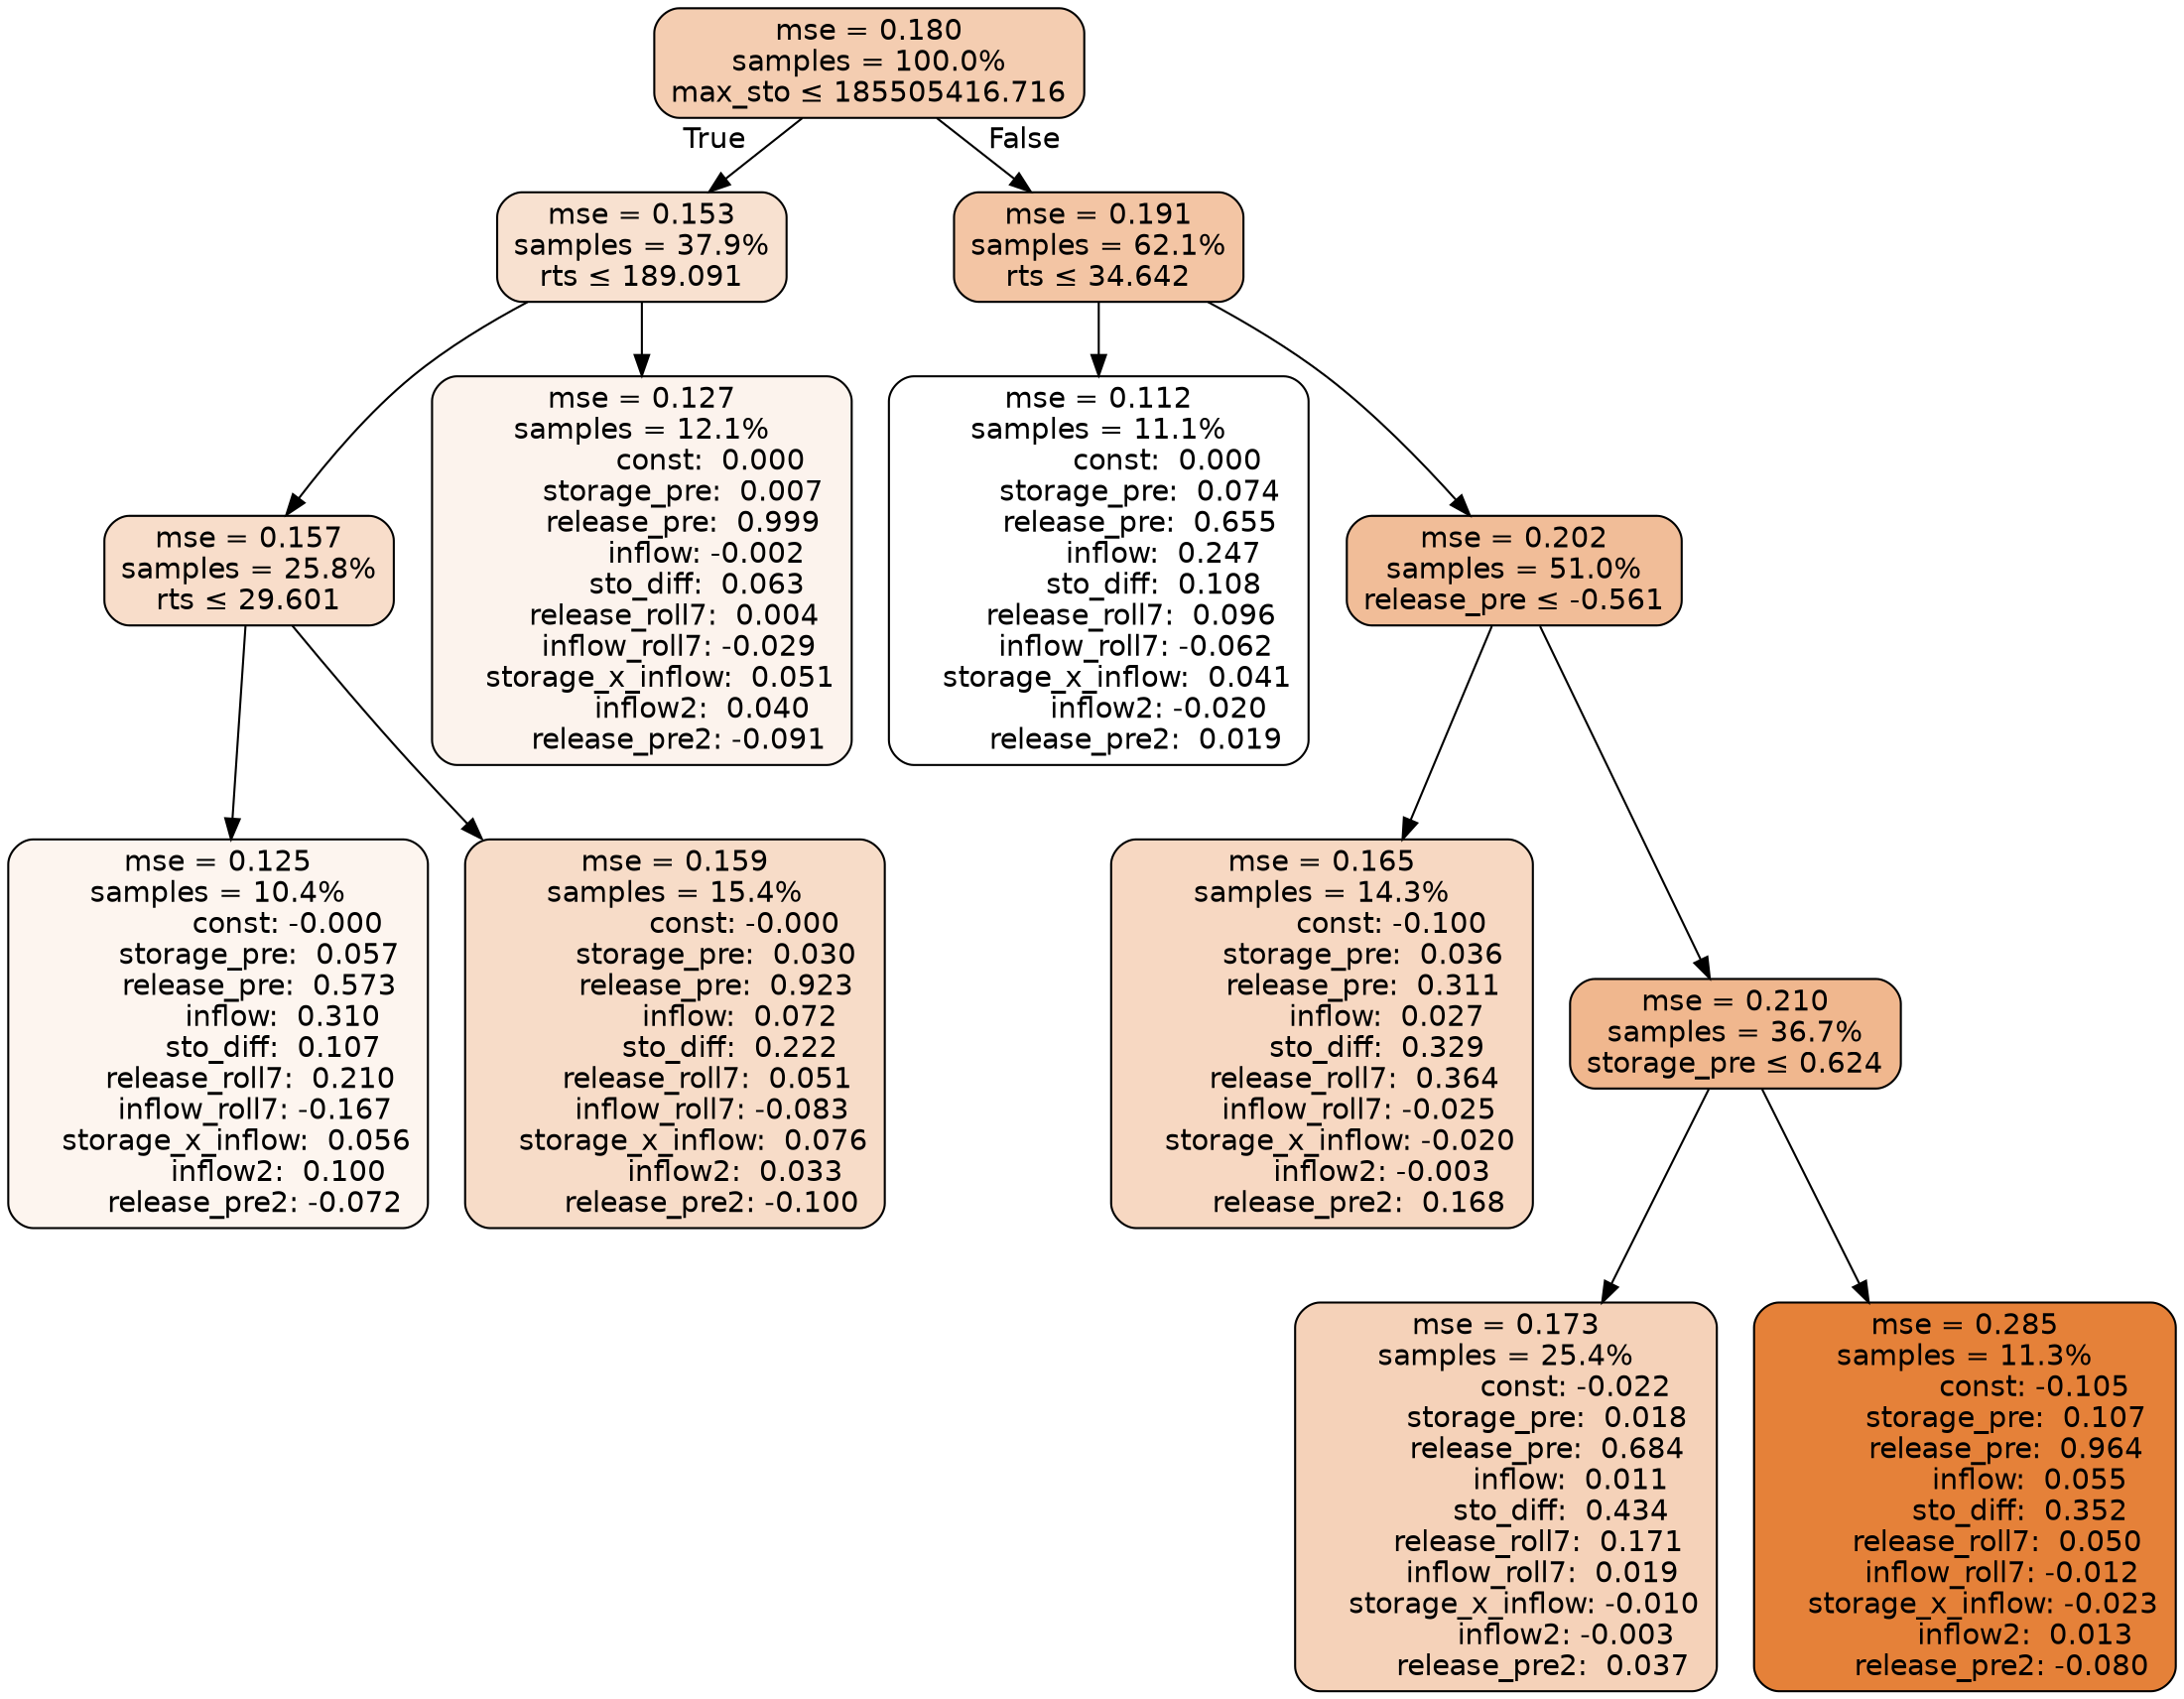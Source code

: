 digraph tree {
bgcolor="transparent"
node [shape=rectangle, style="filled, rounded", color="black", fontname=helvetica] ;
edge [fontname=helvetica] ;
	"0" [label="mse = 0.180
samples = 100.0%
max_sto &le; 185505416.716", fillcolor="#f4cdb1"]
	"1" [label="mse = 0.153
samples = 37.9%
rts &le; 189.091", fillcolor="#f8e1d0"]
	"2" [label="mse = 0.157
samples = 25.8%
rts &le; 29.601", fillcolor="#f8ddca"]
	"3" [label="mse = 0.125
samples = 10.4%
               const: -0.000
         storage_pre:  0.057
         release_pre:  0.573
              inflow:  0.310
            sto_diff:  0.107
       release_roll7:  0.210
        inflow_roll7: -0.167
    storage_x_inflow:  0.056
             inflow2:  0.100
        release_pre2: -0.072", fillcolor="#fdf5ef"]
	"4" [label="mse = 0.159
samples = 15.4%
               const: -0.000
         storage_pre:  0.030
         release_pre:  0.923
              inflow:  0.072
            sto_diff:  0.222
       release_roll7:  0.051
        inflow_roll7: -0.083
    storage_x_inflow:  0.076
             inflow2:  0.033
        release_pre2: -0.100", fillcolor="#f7dcc8"]
	"5" [label="mse = 0.127
samples = 12.1%
               const:  0.000
         storage_pre:  0.007
         release_pre:  0.999
              inflow: -0.002
            sto_diff:  0.063
       release_roll7:  0.004
        inflow_roll7: -0.029
    storage_x_inflow:  0.051
             inflow2:  0.040
        release_pre2: -0.091", fillcolor="#fcf3ed"]
	"6" [label="mse = 0.191
samples = 62.1%
rts &le; 34.642", fillcolor="#f3c5a4"]
	"7" [label="mse = 0.112
samples = 11.1%
               const:  0.000
         storage_pre:  0.074
         release_pre:  0.655
              inflow:  0.247
            sto_diff:  0.108
       release_roll7:  0.096
        inflow_roll7: -0.062
    storage_x_inflow:  0.041
             inflow2: -0.020
        release_pre2:  0.019", fillcolor="#ffffff"]
	"8" [label="mse = 0.202
samples = 51.0%
release_pre &le; -0.561", fillcolor="#f1bd98"]
	"9" [label="mse = 0.165
samples = 14.3%
               const: -0.100
         storage_pre:  0.036
         release_pre:  0.311
              inflow:  0.027
            sto_diff:  0.329
       release_roll7:  0.364
        inflow_roll7: -0.025
    storage_x_inflow: -0.020
             inflow2: -0.003
        release_pre2:  0.168", fillcolor="#f7d8c2"]
	"10" [label="mse = 0.210
samples = 36.7%
storage_pre &le; 0.624", fillcolor="#f0b78e"]
	"11" [label="mse = 0.173
samples = 25.4%
               const: -0.022
         storage_pre:  0.018
         release_pre:  0.684
              inflow:  0.011
            sto_diff:  0.434
       release_roll7:  0.171
        inflow_roll7:  0.019
    storage_x_inflow: -0.010
             inflow2: -0.003
        release_pre2:  0.037", fillcolor="#f5d2b9"]
	"12" [label="mse = 0.285
samples = 11.3%
               const: -0.105
         storage_pre:  0.107
         release_pre:  0.964
              inflow:  0.055
            sto_diff:  0.352
       release_roll7:  0.050
        inflow_roll7: -0.012
    storage_x_inflow: -0.023
             inflow2:  0.013
        release_pre2: -0.080", fillcolor="#e58139"]

	"0" -> "1" [labeldistance=2.5, labelangle=45, headlabel="True"]
	"1" -> "2"
	"2" -> "3"
	"2" -> "4"
	"1" -> "5"
	"0" -> "6" [labeldistance=2.5, labelangle=-45, headlabel="False"]
	"6" -> "7"
	"6" -> "8"
	"8" -> "9"
	"8" -> "10"
	"10" -> "11"
	"10" -> "12"
}
